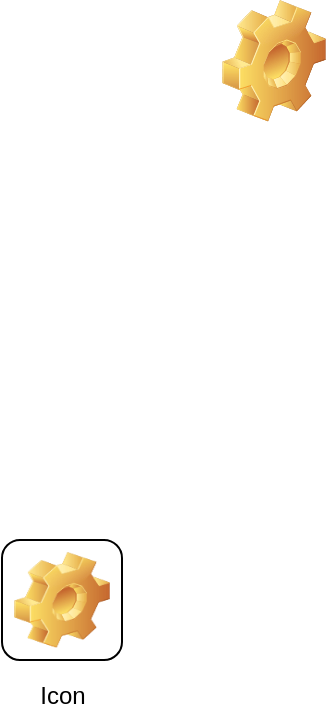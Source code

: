 <mxfile version="13.6.2" type="github"><diagram id="ojc_LbHFuYxojB6I-D1T" name="Page-1"><mxGraphModel dx="1186" dy="687" grid="1" gridSize="10" guides="1" tooltips="1" connect="1" arrows="1" fold="1" page="1" pageScale="1" pageWidth="827" pageHeight="1169" math="0" shadow="0"><root><mxCell id="0"/><mxCell id="1" parent="0"/><mxCell id="mrJ542olvYg6-tvK0wB4-1" value="Icon" style="icon;html=1;image=img/clipart/Gear_128x128.png" parent="1" vertex="1"><mxGeometry x="240" y="620" width="60" height="60" as="geometry"/></mxCell><mxCell id="mrJ542olvYg6-tvK0wB4-2" value="" style="shape=image;html=1;verticalLabelPosition=bottom;verticalAlign=top;imageAspect=1;aspect=fixed;image=img/clipart/Gear_128x128.png" parent="1" vertex="1"><mxGeometry x="350" y="350" width="52" height="61" as="geometry"/></mxCell></root></mxGraphModel></diagram></mxfile>